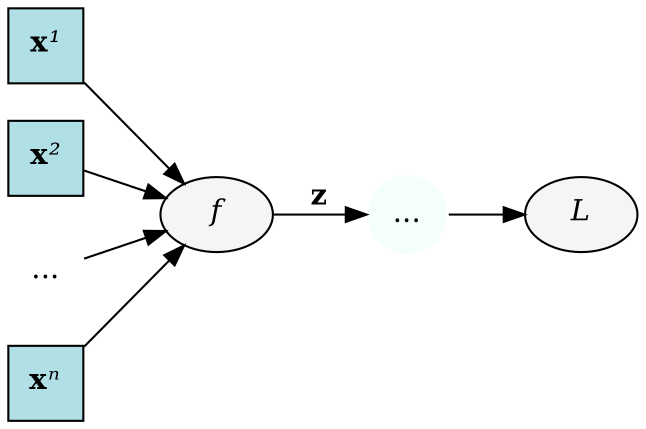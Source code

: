 
digraph g {
    graph [rankdir="LR"]

    x1 [label=<<B>x</B><I>&#185;</I>> shape="square" fillcolor=PowderBlue style=filled]
    x2 [label=<<B>x</B><I>&#178;</I>> shape="square" fillcolor=PowderBlue style=filled]
    xdot [label="..." shape="square" color=none fillcolor=none style=filled]
    xN [label=<<B>x</B><I>&#8319;</I>> shape="square" fillcolor=PowderBlue style=filled]
    #z [label=<<B>z</B>> shape="square" fillcolor=PowderBlue style=filled]
    f [label=<<I>f</I>> fillcolor=whitesmoke style=filled]


    x1 -> f
    x2 -> f
    xdot -> f
    xN -> f

    abc [label="..." shape=circle fillcolor=mintcream color=white style=filled]

    f -> abc [label=<<B>z</B>>]
    L [label=<<I>L</I>> fillcolor=whitesmoke style=filled]

    abc -> L
}

